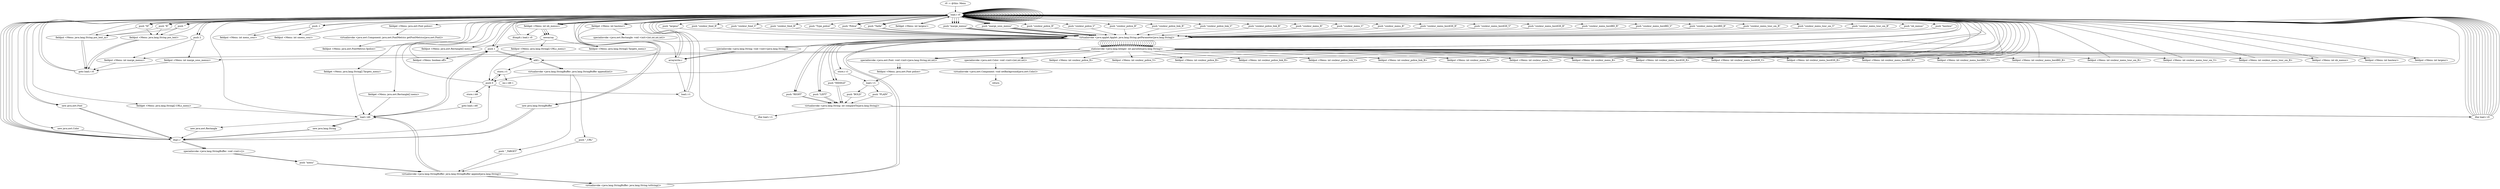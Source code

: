 digraph "" {
    "r0 := @this: Menu"
    "load.r r0"
    "r0 := @this: Menu"->"load.r r0";
    "push \"Type_police\""
    "load.r r0"->"push \"Type_police\"";
    "virtualinvoke <java.applet.Applet: java.lang.String getParameter(java.lang.String)>"
    "push \"Type_police\""->"virtualinvoke <java.applet.Applet: java.lang.String getParameter(java.lang.String)>";
    "store.r r1"
    "virtualinvoke <java.applet.Applet: java.lang.String getParameter(java.lang.String)>"->"store.r r1";
    "load.r r1"
    "store.r r1"->"load.r r1";
    "push \"BOLD\""
    "load.r r1"->"push \"BOLD\"";
    "virtualinvoke <java.lang.String: int compareTo(java.lang.String)>"
    "push \"BOLD\""->"virtualinvoke <java.lang.String: int compareTo(java.lang.String)>";
    "ifne load.r r1"
    "virtualinvoke <java.lang.String: int compareTo(java.lang.String)>"->"ifne load.r r1";
    "ifne load.r r1"->"load.r r0";
    "new java.awt.Font"
    "load.r r0"->"new java.awt.Font";
    "dup1.r"
    "new java.awt.Font"->"dup1.r";
    "dup1.r"->"load.r r0";
    "push \"Police\""
    "load.r r0"->"push \"Police\"";
    "push \"Police\""->"virtualinvoke <java.applet.Applet: java.lang.String getParameter(java.lang.String)>";
    "push 1"
    "virtualinvoke <java.applet.Applet: java.lang.String getParameter(java.lang.String)>"->"push 1";
    "push 1"->"load.r r0";
    "push \"Taille\""
    "load.r r0"->"push \"Taille\"";
    "push \"Taille\""->"virtualinvoke <java.applet.Applet: java.lang.String getParameter(java.lang.String)>";
    "staticinvoke <java.lang.Integer: int parseInt(java.lang.String)>"
    "virtualinvoke <java.applet.Applet: java.lang.String getParameter(java.lang.String)>"->"staticinvoke <java.lang.Integer: int parseInt(java.lang.String)>";
    "specialinvoke <java.awt.Font: void <init>(java.lang.String,int,int)>"
    "staticinvoke <java.lang.Integer: int parseInt(java.lang.String)>"->"specialinvoke <java.awt.Font: void <init>(java.lang.String,int,int)>";
    "fieldput <Menu: java.awt.Font police>"
    "specialinvoke <java.awt.Font: void <init>(java.lang.String,int,int)>"->"fieldput <Menu: java.awt.Font police>";
    "fieldput <Menu: java.awt.Font police>"->"load.r r1";
    "push \"PLAIN\""
    "load.r r1"->"push \"PLAIN\"";
    "push \"PLAIN\""->"virtualinvoke <java.lang.String: int compareTo(java.lang.String)>";
    "ifne load.r r0"
    "virtualinvoke <java.lang.String: int compareTo(java.lang.String)>"->"ifne load.r r0";
    "ifne load.r r0"->"load.r r0";
    "load.r r0"->"new java.awt.Font";
    "new java.awt.Font"->"dup1.r";
    "dup1.r"->"load.r r0";
    "load.r r0"->"push \"Police\"";
    "push \"Police\""->"virtualinvoke <java.applet.Applet: java.lang.String getParameter(java.lang.String)>";
    "push 0"
    "virtualinvoke <java.applet.Applet: java.lang.String getParameter(java.lang.String)>"->"push 0";
    "push 0"->"load.r r0";
    "load.r r0"->"push \"Taille\"";
    "push \"Taille\""->"virtualinvoke <java.applet.Applet: java.lang.String getParameter(java.lang.String)>";
    "virtualinvoke <java.applet.Applet: java.lang.String getParameter(java.lang.String)>"->"staticinvoke <java.lang.Integer: int parseInt(java.lang.String)>";
    "staticinvoke <java.lang.Integer: int parseInt(java.lang.String)>"->"specialinvoke <java.awt.Font: void <init>(java.lang.String,int,int)>";
    "specialinvoke <java.awt.Font: void <init>(java.lang.String,int,int)>"->"fieldput <Menu: java.awt.Font police>";
    "fieldput <Menu: java.awt.Font police>"->"load.r r0";
    "load.r r0"->"load.r r0";
    "load.r r0"->"load.r r0";
    "fieldget <Menu: java.awt.Font police>"
    "load.r r0"->"fieldget <Menu: java.awt.Font police>";
    "virtualinvoke <java.awt.Component: java.awt.FontMetrics getFontMetrics(java.awt.Font)>"
    "fieldget <Menu: java.awt.Font police>"->"virtualinvoke <java.awt.Component: java.awt.FontMetrics getFontMetrics(java.awt.Font)>";
    "fieldput <Menu: java.awt.FontMetrics fpolice>"
    "virtualinvoke <java.awt.Component: java.awt.FontMetrics getFontMetrics(java.awt.Font)>"->"fieldput <Menu: java.awt.FontMetrics fpolice>";
    "fieldput <Menu: java.awt.FontMetrics fpolice>"->"load.r r0";
    "push \"\""
    "load.r r0"->"push \"\"";
    "fieldput <Menu: java.lang.String pos_text_m>"
    "push \"\""->"fieldput <Menu: java.lang.String pos_text_m>";
    "fieldput <Menu: java.lang.String pos_text_m>"->"load.r r0";
    "push \"marge_menus\""
    "load.r r0"->"push \"marge_menus\"";
    "push \"marge_menus\""->"virtualinvoke <java.applet.Applet: java.lang.String getParameter(java.lang.String)>";
    "push \"LEFT\""
    "virtualinvoke <java.applet.Applet: java.lang.String getParameter(java.lang.String)>"->"push \"LEFT\"";
    "push \"LEFT\""->"virtualinvoke <java.lang.String: int compareTo(java.lang.String)>";
    "virtualinvoke <java.lang.String: int compareTo(java.lang.String)>"->"ifne load.r r0";
    "ifne load.r r0"->"load.r r0";
    "push 2"
    "load.r r0"->"push 2";
    "fieldput <Menu: int marge_menus>"
    "push 2"->"fieldput <Menu: int marge_menus>";
    "goto load.r r0"
    "fieldput <Menu: int marge_menus>"->"goto load.r r0";
    "goto load.r r0"->"load.r r0";
    "load.r r0"->"push \"\"";
    "fieldput <Menu: java.lang.String pos_text>"
    "push \"\""->"fieldput <Menu: java.lang.String pos_text>";
    "fieldput <Menu: java.lang.String pos_text>"->"load.r r0";
    "push \"marge_sous_menus\""
    "load.r r0"->"push \"marge_sous_menus\"";
    "push \"marge_sous_menus\""->"virtualinvoke <java.applet.Applet: java.lang.String getParameter(java.lang.String)>";
    "virtualinvoke <java.applet.Applet: java.lang.String getParameter(java.lang.String)>"->"push \"LEFT\"";
    "push \"LEFT\""->"virtualinvoke <java.lang.String: int compareTo(java.lang.String)>";
    "virtualinvoke <java.lang.String: int compareTo(java.lang.String)>"->"ifne load.r r0";
    "ifne load.r r0"->"load.r r0";
    "load.r r0"->"push 2";
    "fieldput <Menu: int marge_sous_menus>"
    "push 2"->"fieldput <Menu: int marge_sous_menus>";
    "fieldput <Menu: int marge_sous_menus>"->"goto load.r r0";
    "goto load.r r0"->"load.r r0";
    "load.r r0"->"load.r r0";
    "push \"couleur_police_R\""
    "load.r r0"->"push \"couleur_police_R\"";
    "push \"couleur_police_R\""->"virtualinvoke <java.applet.Applet: java.lang.String getParameter(java.lang.String)>";
    "virtualinvoke <java.applet.Applet: java.lang.String getParameter(java.lang.String)>"->"staticinvoke <java.lang.Integer: int parseInt(java.lang.String)>";
    "fieldput <Menu: int couleur_police_R>"
    "staticinvoke <java.lang.Integer: int parseInt(java.lang.String)>"->"fieldput <Menu: int couleur_police_R>";
    "fieldput <Menu: int couleur_police_R>"->"load.r r0";
    "load.r r0"->"load.r r0";
    "push \"couleur_police_V\""
    "load.r r0"->"push \"couleur_police_V\"";
    "push \"couleur_police_V\""->"virtualinvoke <java.applet.Applet: java.lang.String getParameter(java.lang.String)>";
    "virtualinvoke <java.applet.Applet: java.lang.String getParameter(java.lang.String)>"->"staticinvoke <java.lang.Integer: int parseInt(java.lang.String)>";
    "fieldput <Menu: int couleur_police_V>"
    "staticinvoke <java.lang.Integer: int parseInt(java.lang.String)>"->"fieldput <Menu: int couleur_police_V>";
    "fieldput <Menu: int couleur_police_V>"->"load.r r0";
    "load.r r0"->"load.r r0";
    "push \"couleur_police_B\""
    "load.r r0"->"push \"couleur_police_B\"";
    "push \"couleur_police_B\""->"virtualinvoke <java.applet.Applet: java.lang.String getParameter(java.lang.String)>";
    "virtualinvoke <java.applet.Applet: java.lang.String getParameter(java.lang.String)>"->"staticinvoke <java.lang.Integer: int parseInt(java.lang.String)>";
    "fieldput <Menu: int couleur_police_B>"
    "staticinvoke <java.lang.Integer: int parseInt(java.lang.String)>"->"fieldput <Menu: int couleur_police_B>";
    "fieldput <Menu: int couleur_police_B>"->"load.r r0";
    "load.r r0"->"load.r r0";
    "push \"couleur_police_link_R\""
    "load.r r0"->"push \"couleur_police_link_R\"";
    "push \"couleur_police_link_R\""->"virtualinvoke <java.applet.Applet: java.lang.String getParameter(java.lang.String)>";
    "virtualinvoke <java.applet.Applet: java.lang.String getParameter(java.lang.String)>"->"staticinvoke <java.lang.Integer: int parseInt(java.lang.String)>";
    "fieldput <Menu: int couleur_police_link_R>"
    "staticinvoke <java.lang.Integer: int parseInt(java.lang.String)>"->"fieldput <Menu: int couleur_police_link_R>";
    "fieldput <Menu: int couleur_police_link_R>"->"load.r r0";
    "load.r r0"->"load.r r0";
    "push \"couleur_police_link_V\""
    "load.r r0"->"push \"couleur_police_link_V\"";
    "push \"couleur_police_link_V\""->"virtualinvoke <java.applet.Applet: java.lang.String getParameter(java.lang.String)>";
    "virtualinvoke <java.applet.Applet: java.lang.String getParameter(java.lang.String)>"->"staticinvoke <java.lang.Integer: int parseInt(java.lang.String)>";
    "fieldput <Menu: int couleur_police_link_V>"
    "staticinvoke <java.lang.Integer: int parseInt(java.lang.String)>"->"fieldput <Menu: int couleur_police_link_V>";
    "fieldput <Menu: int couleur_police_link_V>"->"load.r r0";
    "load.r r0"->"load.r r0";
    "push \"couleur_police_link_B\""
    "load.r r0"->"push \"couleur_police_link_B\"";
    "push \"couleur_police_link_B\""->"virtualinvoke <java.applet.Applet: java.lang.String getParameter(java.lang.String)>";
    "virtualinvoke <java.applet.Applet: java.lang.String getParameter(java.lang.String)>"->"staticinvoke <java.lang.Integer: int parseInt(java.lang.String)>";
    "fieldput <Menu: int couleur_police_link_B>"
    "staticinvoke <java.lang.Integer: int parseInt(java.lang.String)>"->"fieldput <Menu: int couleur_police_link_B>";
    "fieldput <Menu: int couleur_police_link_B>"->"load.r r0";
    "load.r r0"->"load.r r0";
    "push \"couleur_menu_R\""
    "load.r r0"->"push \"couleur_menu_R\"";
    "push \"couleur_menu_R\""->"virtualinvoke <java.applet.Applet: java.lang.String getParameter(java.lang.String)>";
    "virtualinvoke <java.applet.Applet: java.lang.String getParameter(java.lang.String)>"->"staticinvoke <java.lang.Integer: int parseInt(java.lang.String)>";
    "fieldput <Menu: int couleur_menu_R>"
    "staticinvoke <java.lang.Integer: int parseInt(java.lang.String)>"->"fieldput <Menu: int couleur_menu_R>";
    "fieldput <Menu: int couleur_menu_R>"->"load.r r0";
    "load.r r0"->"load.r r0";
    "push \"couleur_menu_V\""
    "load.r r0"->"push \"couleur_menu_V\"";
    "push \"couleur_menu_V\""->"virtualinvoke <java.applet.Applet: java.lang.String getParameter(java.lang.String)>";
    "virtualinvoke <java.applet.Applet: java.lang.String getParameter(java.lang.String)>"->"staticinvoke <java.lang.Integer: int parseInt(java.lang.String)>";
    "fieldput <Menu: int couleur_menu_V>"
    "staticinvoke <java.lang.Integer: int parseInt(java.lang.String)>"->"fieldput <Menu: int couleur_menu_V>";
    "fieldput <Menu: int couleur_menu_V>"->"load.r r0";
    "load.r r0"->"load.r r0";
    "push \"couleur_menu_B\""
    "load.r r0"->"push \"couleur_menu_B\"";
    "push \"couleur_menu_B\""->"virtualinvoke <java.applet.Applet: java.lang.String getParameter(java.lang.String)>";
    "virtualinvoke <java.applet.Applet: java.lang.String getParameter(java.lang.String)>"->"staticinvoke <java.lang.Integer: int parseInt(java.lang.String)>";
    "fieldput <Menu: int couleur_menu_B>"
    "staticinvoke <java.lang.Integer: int parseInt(java.lang.String)>"->"fieldput <Menu: int couleur_menu_B>";
    "fieldput <Menu: int couleur_menu_B>"->"load.r r0";
    "load.r r0"->"load.r r0";
    "push \"couleur_menu_bordGH_R\""
    "load.r r0"->"push \"couleur_menu_bordGH_R\"";
    "push \"couleur_menu_bordGH_R\""->"virtualinvoke <java.applet.Applet: java.lang.String getParameter(java.lang.String)>";
    "virtualinvoke <java.applet.Applet: java.lang.String getParameter(java.lang.String)>"->"staticinvoke <java.lang.Integer: int parseInt(java.lang.String)>";
    "fieldput <Menu: int couleur_menu_bordGH_R>"
    "staticinvoke <java.lang.Integer: int parseInt(java.lang.String)>"->"fieldput <Menu: int couleur_menu_bordGH_R>";
    "fieldput <Menu: int couleur_menu_bordGH_R>"->"load.r r0";
    "load.r r0"->"load.r r0";
    "push \"couleur_menu_bordGH_V\""
    "load.r r0"->"push \"couleur_menu_bordGH_V\"";
    "push \"couleur_menu_bordGH_V\""->"virtualinvoke <java.applet.Applet: java.lang.String getParameter(java.lang.String)>";
    "virtualinvoke <java.applet.Applet: java.lang.String getParameter(java.lang.String)>"->"staticinvoke <java.lang.Integer: int parseInt(java.lang.String)>";
    "fieldput <Menu: int couleur_menu_bordGH_V>"
    "staticinvoke <java.lang.Integer: int parseInt(java.lang.String)>"->"fieldput <Menu: int couleur_menu_bordGH_V>";
    "fieldput <Menu: int couleur_menu_bordGH_V>"->"load.r r0";
    "load.r r0"->"load.r r0";
    "push \"couleur_menu_bordGH_B\""
    "load.r r0"->"push \"couleur_menu_bordGH_B\"";
    "push \"couleur_menu_bordGH_B\""->"virtualinvoke <java.applet.Applet: java.lang.String getParameter(java.lang.String)>";
    "virtualinvoke <java.applet.Applet: java.lang.String getParameter(java.lang.String)>"->"staticinvoke <java.lang.Integer: int parseInt(java.lang.String)>";
    "fieldput <Menu: int couleur_menu_bordGH_B>"
    "staticinvoke <java.lang.Integer: int parseInt(java.lang.String)>"->"fieldput <Menu: int couleur_menu_bordGH_B>";
    "fieldput <Menu: int couleur_menu_bordGH_B>"->"load.r r0";
    "load.r r0"->"load.r r0";
    "push \"couleur_menu_bordBD_R\""
    "load.r r0"->"push \"couleur_menu_bordBD_R\"";
    "push \"couleur_menu_bordBD_R\""->"virtualinvoke <java.applet.Applet: java.lang.String getParameter(java.lang.String)>";
    "virtualinvoke <java.applet.Applet: java.lang.String getParameter(java.lang.String)>"->"staticinvoke <java.lang.Integer: int parseInt(java.lang.String)>";
    "fieldput <Menu: int couleur_menu_bordBD_R>"
    "staticinvoke <java.lang.Integer: int parseInt(java.lang.String)>"->"fieldput <Menu: int couleur_menu_bordBD_R>";
    "fieldput <Menu: int couleur_menu_bordBD_R>"->"load.r r0";
    "load.r r0"->"load.r r0";
    "push \"couleur_menu_bordBD_V\""
    "load.r r0"->"push \"couleur_menu_bordBD_V\"";
    "push \"couleur_menu_bordBD_V\""->"virtualinvoke <java.applet.Applet: java.lang.String getParameter(java.lang.String)>";
    "virtualinvoke <java.applet.Applet: java.lang.String getParameter(java.lang.String)>"->"staticinvoke <java.lang.Integer: int parseInt(java.lang.String)>";
    "fieldput <Menu: int couleur_menu_bordBD_V>"
    "staticinvoke <java.lang.Integer: int parseInt(java.lang.String)>"->"fieldput <Menu: int couleur_menu_bordBD_V>";
    "fieldput <Menu: int couleur_menu_bordBD_V>"->"load.r r0";
    "load.r r0"->"load.r r0";
    "push \"couleur_menu_bordBD_B\""
    "load.r r0"->"push \"couleur_menu_bordBD_B\"";
    "push \"couleur_menu_bordBD_B\""->"virtualinvoke <java.applet.Applet: java.lang.String getParameter(java.lang.String)>";
    "virtualinvoke <java.applet.Applet: java.lang.String getParameter(java.lang.String)>"->"staticinvoke <java.lang.Integer: int parseInt(java.lang.String)>";
    "fieldput <Menu: int couleur_menu_bordBD_B>"
    "staticinvoke <java.lang.Integer: int parseInt(java.lang.String)>"->"fieldput <Menu: int couleur_menu_bordBD_B>";
    "fieldput <Menu: int couleur_menu_bordBD_B>"->"load.r r0";
    "load.r r0"->"load.r r0";
    "push \"couleur_menu_tour_sm_R\""
    "load.r r0"->"push \"couleur_menu_tour_sm_R\"";
    "push \"couleur_menu_tour_sm_R\""->"virtualinvoke <java.applet.Applet: java.lang.String getParameter(java.lang.String)>";
    "virtualinvoke <java.applet.Applet: java.lang.String getParameter(java.lang.String)>"->"staticinvoke <java.lang.Integer: int parseInt(java.lang.String)>";
    "fieldput <Menu: int couleur_menu_tour_sm_R>"
    "staticinvoke <java.lang.Integer: int parseInt(java.lang.String)>"->"fieldput <Menu: int couleur_menu_tour_sm_R>";
    "fieldput <Menu: int couleur_menu_tour_sm_R>"->"load.r r0";
    "load.r r0"->"load.r r0";
    "push \"couleur_menu_tour_sm_V\""
    "load.r r0"->"push \"couleur_menu_tour_sm_V\"";
    "push \"couleur_menu_tour_sm_V\""->"virtualinvoke <java.applet.Applet: java.lang.String getParameter(java.lang.String)>";
    "virtualinvoke <java.applet.Applet: java.lang.String getParameter(java.lang.String)>"->"staticinvoke <java.lang.Integer: int parseInt(java.lang.String)>";
    "fieldput <Menu: int couleur_menu_tour_sm_V>"
    "staticinvoke <java.lang.Integer: int parseInt(java.lang.String)>"->"fieldput <Menu: int couleur_menu_tour_sm_V>";
    "fieldput <Menu: int couleur_menu_tour_sm_V>"->"load.r r0";
    "load.r r0"->"load.r r0";
    "push \"couleur_menu_tour_sm_B\""
    "load.r r0"->"push \"couleur_menu_tour_sm_B\"";
    "push \"couleur_menu_tour_sm_B\""->"virtualinvoke <java.applet.Applet: java.lang.String getParameter(java.lang.String)>";
    "virtualinvoke <java.applet.Applet: java.lang.String getParameter(java.lang.String)>"->"staticinvoke <java.lang.Integer: int parseInt(java.lang.String)>";
    "fieldput <Menu: int couleur_menu_tour_sm_B>"
    "staticinvoke <java.lang.Integer: int parseInt(java.lang.String)>"->"fieldput <Menu: int couleur_menu_tour_sm_B>";
    "fieldput <Menu: int couleur_menu_tour_sm_B>"->"load.r r0";
    "load.r r0"->"load.r r0";
    "push \"nb_menus\""
    "load.r r0"->"push \"nb_menus\"";
    "push \"nb_menus\""->"virtualinvoke <java.applet.Applet: java.lang.String getParameter(java.lang.String)>";
    "virtualinvoke <java.applet.Applet: java.lang.String getParameter(java.lang.String)>"->"staticinvoke <java.lang.Integer: int parseInt(java.lang.String)>";
    "fieldput <Menu: int nb_menus>"
    "staticinvoke <java.lang.Integer: int parseInt(java.lang.String)>"->"fieldput <Menu: int nb_menus>";
    "fieldput <Menu: int nb_menus>"->"load.r r0";
    "load.r r0"->"load.r r0";
    "fieldget <Menu: int nb_menus>"
    "load.r r0"->"fieldget <Menu: int nb_menus>";
    "newarray"
    "fieldget <Menu: int nb_menus>"->"newarray";
    "fieldput <Menu: java.awt.Rectangle[] menu>"
    "newarray"->"fieldput <Menu: java.awt.Rectangle[] menu>";
    "fieldput <Menu: java.awt.Rectangle[] menu>"->"load.r r0";
    "load.r r0"->"load.r r0";
    "push \"hauteur\""
    "load.r r0"->"push \"hauteur\"";
    "push \"hauteur\""->"virtualinvoke <java.applet.Applet: java.lang.String getParameter(java.lang.String)>";
    "virtualinvoke <java.applet.Applet: java.lang.String getParameter(java.lang.String)>"->"staticinvoke <java.lang.Integer: int parseInt(java.lang.String)>";
    "fieldput <Menu: int hauteur>"
    "staticinvoke <java.lang.Integer: int parseInt(java.lang.String)>"->"fieldput <Menu: int hauteur>";
    "fieldput <Menu: int hauteur>"->"load.r r0";
    "load.r r0"->"load.r r0";
    "push \"largeur\""
    "load.r r0"->"push \"largeur\"";
    "push \"largeur\""->"virtualinvoke <java.applet.Applet: java.lang.String getParameter(java.lang.String)>";
    "virtualinvoke <java.applet.Applet: java.lang.String getParameter(java.lang.String)>"->"staticinvoke <java.lang.Integer: int parseInt(java.lang.String)>";
    "fieldput <Menu: int largeur>"
    "staticinvoke <java.lang.Integer: int parseInt(java.lang.String)>"->"fieldput <Menu: int largeur>";
    "fieldput <Menu: int largeur>"->"load.r r0";
    "load.r r0"->"load.r r0";
    "load.r r0"->"fieldget <Menu: int nb_menus>";
    "fieldget <Menu: int nb_menus>"->"newarray";
    "fieldput <Menu: java.lang.String[] Targets_menu>"
    "newarray"->"fieldput <Menu: java.lang.String[] Targets_menu>";
    "fieldput <Menu: java.lang.String[] Targets_menu>"->"load.r r0";
    "load.r r0"->"load.r r0";
    "load.r r0"->"fieldget <Menu: int nb_menus>";
    "fieldget <Menu: int nb_menus>"->"newarray";
    "fieldput <Menu: java.lang.String[] URLs_menu>"
    "newarray"->"fieldput <Menu: java.lang.String[] URLs_menu>";
    "fieldput <Menu: java.lang.String[] URLs_menu>"->"push 0";
    "store.i r1"
    "push 0"->"store.i r1";
    "store.i r1"->"push 0";
    "store.i i46"
    "push 0"->"store.i i46";
    "goto load.i i46"
    "store.i i46"->"goto load.i i46";
    "load.i i46"
    "goto load.i i46"->"load.i i46";
    "load.i i46"->"load.r r0";
    "load.r r0"->"fieldget <Menu: int nb_menus>";
    "ifcmplt.i load.r r0"
    "fieldget <Menu: int nb_menus>"->"ifcmplt.i load.r r0";
    "ifcmplt.i load.r r0"->"load.r r0";
    "push -1"
    "load.r r0"->"push -1";
    "fieldput <Menu: int menu_cour>"
    "push -1"->"fieldput <Menu: int menu_cour>";
    "fieldput <Menu: int menu_cour>"->"load.r r0";
    "load.r r0"->"push -1";
    "fieldput <Menu: int smenu_cour>"
    "push -1"->"fieldput <Menu: int smenu_cour>";
    "fieldput <Menu: int smenu_cour>"->"load.r r0";
    "load.r r0"->"push 1";
    "fieldput <Menu: boolean eff>"
    "push 1"->"fieldput <Menu: boolean eff>";
    "fieldput <Menu: boolean eff>"->"load.r r0";
    "new java.awt.Color"
    "load.r r0"->"new java.awt.Color";
    "new java.awt.Color"->"dup1.r";
    "dup1.r"->"load.r r0";
    "push \"couleur_fond_R\""
    "load.r r0"->"push \"couleur_fond_R\"";
    "push \"couleur_fond_R\""->"virtualinvoke <java.applet.Applet: java.lang.String getParameter(java.lang.String)>";
    "virtualinvoke <java.applet.Applet: java.lang.String getParameter(java.lang.String)>"->"staticinvoke <java.lang.Integer: int parseInt(java.lang.String)>";
    "staticinvoke <java.lang.Integer: int parseInt(java.lang.String)>"->"load.r r0";
    "push \"couleur_fond_V\""
    "load.r r0"->"push \"couleur_fond_V\"";
    "push \"couleur_fond_V\""->"virtualinvoke <java.applet.Applet: java.lang.String getParameter(java.lang.String)>";
    "virtualinvoke <java.applet.Applet: java.lang.String getParameter(java.lang.String)>"->"staticinvoke <java.lang.Integer: int parseInt(java.lang.String)>";
    "staticinvoke <java.lang.Integer: int parseInt(java.lang.String)>"->"load.r r0";
    "push \"couleur_fond_B\""
    "load.r r0"->"push \"couleur_fond_B\"";
    "push \"couleur_fond_B\""->"virtualinvoke <java.applet.Applet: java.lang.String getParameter(java.lang.String)>";
    "virtualinvoke <java.applet.Applet: java.lang.String getParameter(java.lang.String)>"->"staticinvoke <java.lang.Integer: int parseInt(java.lang.String)>";
    "specialinvoke <java.awt.Color: void <init>(int,int,int)>"
    "staticinvoke <java.lang.Integer: int parseInt(java.lang.String)>"->"specialinvoke <java.awt.Color: void <init>(int,int,int)>";
    "virtualinvoke <java.awt.Component: void setBackground(java.awt.Color)>"
    "specialinvoke <java.awt.Color: void <init>(int,int,int)>"->"virtualinvoke <java.awt.Component: void setBackground(java.awt.Color)>";
    "return"
    "virtualinvoke <java.awt.Component: void setBackground(java.awt.Color)>"->"return";
    "ifcmplt.i load.r r0"->"load.r r0";
    "fieldget <Menu: java.awt.Rectangle[] menu>"
    "load.r r0"->"fieldget <Menu: java.awt.Rectangle[] menu>";
    "fieldget <Menu: java.awt.Rectangle[] menu>"->"load.i i46";
    "new java.awt.Rectangle"
    "load.i i46"->"new java.awt.Rectangle";
    "new java.awt.Rectangle"->"dup1.r";
    "dup1.r"->"push 0";
    "load.i r1"
    "push 0"->"load.i r1";
    "load.i r1"->"load.r r0";
    "fieldget <Menu: int largeur>"
    "load.r r0"->"fieldget <Menu: int largeur>";
    "fieldget <Menu: int largeur>"->"load.r r0";
    "fieldget <Menu: int hauteur>"
    "load.r r0"->"fieldget <Menu: int hauteur>";
    "specialinvoke <java.awt.Rectangle: void <init>(int,int,int,int)>"
    "fieldget <Menu: int hauteur>"->"specialinvoke <java.awt.Rectangle: void <init>(int,int,int,int)>";
    "arraywrite.r"
    "specialinvoke <java.awt.Rectangle: void <init>(int,int,int,int)>"->"arraywrite.r";
    "arraywrite.r"->"load.r r0";
    "fieldget <Menu: java.lang.String[] URLs_menu>"
    "load.r r0"->"fieldget <Menu: java.lang.String[] URLs_menu>";
    "fieldget <Menu: java.lang.String[] URLs_menu>"->"load.i i46";
    "new java.lang.String"
    "load.i i46"->"new java.lang.String";
    "new java.lang.String"->"dup1.r";
    "dup1.r"->"load.r r0";
    "new java.lang.StringBuffer"
    "load.r r0"->"new java.lang.StringBuffer";
    "new java.lang.StringBuffer"->"dup1.r";
    "specialinvoke <java.lang.StringBuffer: void <init>()>"
    "dup1.r"->"specialinvoke <java.lang.StringBuffer: void <init>()>";
    "push \"menu\""
    "specialinvoke <java.lang.StringBuffer: void <init>()>"->"push \"menu\"";
    "virtualinvoke <java.lang.StringBuffer: java.lang.StringBuffer append(java.lang.String)>"
    "push \"menu\""->"virtualinvoke <java.lang.StringBuffer: java.lang.StringBuffer append(java.lang.String)>";
    "virtualinvoke <java.lang.StringBuffer: java.lang.StringBuffer append(java.lang.String)>"->"load.i i46";
    "load.i i46"->"push 1";
    "add.i"
    "push 1"->"add.i";
    "virtualinvoke <java.lang.StringBuffer: java.lang.StringBuffer append(int)>"
    "add.i"->"virtualinvoke <java.lang.StringBuffer: java.lang.StringBuffer append(int)>";
    "push \"_URL\""
    "virtualinvoke <java.lang.StringBuffer: java.lang.StringBuffer append(int)>"->"push \"_URL\"";
    "push \"_URL\""->"virtualinvoke <java.lang.StringBuffer: java.lang.StringBuffer append(java.lang.String)>";
    "virtualinvoke <java.lang.StringBuffer: java.lang.String toString()>"
    "virtualinvoke <java.lang.StringBuffer: java.lang.StringBuffer append(java.lang.String)>"->"virtualinvoke <java.lang.StringBuffer: java.lang.String toString()>";
    "virtualinvoke <java.lang.StringBuffer: java.lang.String toString()>"->"virtualinvoke <java.applet.Applet: java.lang.String getParameter(java.lang.String)>";
    "specialinvoke <java.lang.String: void <init>(java.lang.String)>"
    "virtualinvoke <java.applet.Applet: java.lang.String getParameter(java.lang.String)>"->"specialinvoke <java.lang.String: void <init>(java.lang.String)>";
    "specialinvoke <java.lang.String: void <init>(java.lang.String)>"->"arraywrite.r";
    "arraywrite.r"->"load.r r0";
    "fieldget <Menu: java.lang.String[] Targets_menu>"
    "load.r r0"->"fieldget <Menu: java.lang.String[] Targets_menu>";
    "fieldget <Menu: java.lang.String[] Targets_menu>"->"load.i i46";
    "load.i i46"->"new java.lang.String";
    "new java.lang.String"->"dup1.r";
    "dup1.r"->"load.r r0";
    "load.r r0"->"new java.lang.StringBuffer";
    "new java.lang.StringBuffer"->"dup1.r";
    "dup1.r"->"specialinvoke <java.lang.StringBuffer: void <init>()>";
    "specialinvoke <java.lang.StringBuffer: void <init>()>"->"push \"menu\"";
    "push \"menu\""->"virtualinvoke <java.lang.StringBuffer: java.lang.StringBuffer append(java.lang.String)>";
    "virtualinvoke <java.lang.StringBuffer: java.lang.StringBuffer append(java.lang.String)>"->"load.i i46";
    "load.i i46"->"push 1";
    "push 1"->"add.i";
    "add.i"->"virtualinvoke <java.lang.StringBuffer: java.lang.StringBuffer append(int)>";
    "push \"_TARGET\""
    "virtualinvoke <java.lang.StringBuffer: java.lang.StringBuffer append(int)>"->"push \"_TARGET\"";
    "push \"_TARGET\""->"virtualinvoke <java.lang.StringBuffer: java.lang.StringBuffer append(java.lang.String)>";
    "virtualinvoke <java.lang.StringBuffer: java.lang.StringBuffer append(java.lang.String)>"->"virtualinvoke <java.lang.StringBuffer: java.lang.String toString()>";
    "virtualinvoke <java.lang.StringBuffer: java.lang.String toString()>"->"virtualinvoke <java.applet.Applet: java.lang.String getParameter(java.lang.String)>";
    "virtualinvoke <java.applet.Applet: java.lang.String getParameter(java.lang.String)>"->"specialinvoke <java.lang.String: void <init>(java.lang.String)>";
    "specialinvoke <java.lang.String: void <init>(java.lang.String)>"->"arraywrite.r";
    "arraywrite.r"->"load.i r1";
    "load.i r1"->"load.r r0";
    "load.r r0"->"fieldget <Menu: int hauteur>";
    "fieldget <Menu: int hauteur>"->"add.i";
    "add.i"->"store.i r1";
    "inc.i i46 1"
    "store.i r1"->"inc.i i46 1";
    "ifne load.r r0"->"load.r r0";
    "load.r r0"->"push \"marge_sous_menus\"";
    "push \"marge_sous_menus\""->"virtualinvoke <java.applet.Applet: java.lang.String getParameter(java.lang.String)>";
    "push \"MIDDLE\""
    "virtualinvoke <java.applet.Applet: java.lang.String getParameter(java.lang.String)>"->"push \"MIDDLE\"";
    "push \"MIDDLE\""->"virtualinvoke <java.lang.String: int compareTo(java.lang.String)>";
    "virtualinvoke <java.lang.String: int compareTo(java.lang.String)>"->"ifne load.r r0";
    "ifne load.r r0"->"load.r r0";
    "push \"M\""
    "load.r r0"->"push \"M\"";
    "push \"M\""->"fieldput <Menu: java.lang.String pos_text>";
    "fieldput <Menu: java.lang.String pos_text>"->"goto load.r r0";
    "ifne load.r r0"->"load.r r0";
    "load.r r0"->"push \"marge_sous_menus\"";
    "push \"marge_sous_menus\""->"virtualinvoke <java.applet.Applet: java.lang.String getParameter(java.lang.String)>";
    "push \"RIGHT\""
    "virtualinvoke <java.applet.Applet: java.lang.String getParameter(java.lang.String)>"->"push \"RIGHT\"";
    "push \"RIGHT\""->"virtualinvoke <java.lang.String: int compareTo(java.lang.String)>";
    "virtualinvoke <java.lang.String: int compareTo(java.lang.String)>"->"ifne load.r r0";
    "ifne load.r r0"->"load.r r0";
    "push \"R\""
    "load.r r0"->"push \"R\"";
    "push \"R\""->"fieldput <Menu: java.lang.String pos_text>";
    "fieldput <Menu: java.lang.String pos_text>"->"goto load.r r0";
    "ifne load.r r0"->"load.r r0";
    "load.r r0"->"load.r r0";
    "load.r r0"->"push \"marge_sous_menus\"";
    "push \"marge_sous_menus\""->"virtualinvoke <java.applet.Applet: java.lang.String getParameter(java.lang.String)>";
    "virtualinvoke <java.applet.Applet: java.lang.String getParameter(java.lang.String)>"->"staticinvoke <java.lang.Integer: int parseInt(java.lang.String)>";
    "staticinvoke <java.lang.Integer: int parseInt(java.lang.String)>"->"fieldput <Menu: int marge_sous_menus>";
    "ifne load.r r0"->"load.r r0";
    "load.r r0"->"push \"marge_menus\"";
    "push \"marge_menus\""->"virtualinvoke <java.applet.Applet: java.lang.String getParameter(java.lang.String)>";
    "virtualinvoke <java.applet.Applet: java.lang.String getParameter(java.lang.String)>"->"push \"MIDDLE\"";
    "push \"MIDDLE\""->"virtualinvoke <java.lang.String: int compareTo(java.lang.String)>";
    "virtualinvoke <java.lang.String: int compareTo(java.lang.String)>"->"ifne load.r r0";
    "ifne load.r r0"->"load.r r0";
    "load.r r0"->"push \"M\"";
    "push \"M\""->"fieldput <Menu: java.lang.String pos_text_m>";
    "fieldput <Menu: java.lang.String pos_text_m>"->"goto load.r r0";
    "ifne load.r r0"->"load.r r0";
    "load.r r0"->"push \"marge_menus\"";
    "push \"marge_menus\""->"virtualinvoke <java.applet.Applet: java.lang.String getParameter(java.lang.String)>";
    "virtualinvoke <java.applet.Applet: java.lang.String getParameter(java.lang.String)>"->"push \"RIGHT\"";
    "push \"RIGHT\""->"virtualinvoke <java.lang.String: int compareTo(java.lang.String)>";
    "virtualinvoke <java.lang.String: int compareTo(java.lang.String)>"->"ifne load.r r0";
    "ifne load.r r0"->"load.r r0";
    "load.r r0"->"push \"R\"";
    "push \"R\""->"fieldput <Menu: java.lang.String pos_text_m>";
    "fieldput <Menu: java.lang.String pos_text_m>"->"goto load.r r0";
    "ifne load.r r0"->"load.r r0";
    "load.r r0"->"load.r r0";
    "load.r r0"->"push \"marge_menus\"";
    "push \"marge_menus\""->"virtualinvoke <java.applet.Applet: java.lang.String getParameter(java.lang.String)>";
    "virtualinvoke <java.applet.Applet: java.lang.String getParameter(java.lang.String)>"->"staticinvoke <java.lang.Integer: int parseInt(java.lang.String)>";
    "staticinvoke <java.lang.Integer: int parseInt(java.lang.String)>"->"fieldput <Menu: int marge_menus>";
}
